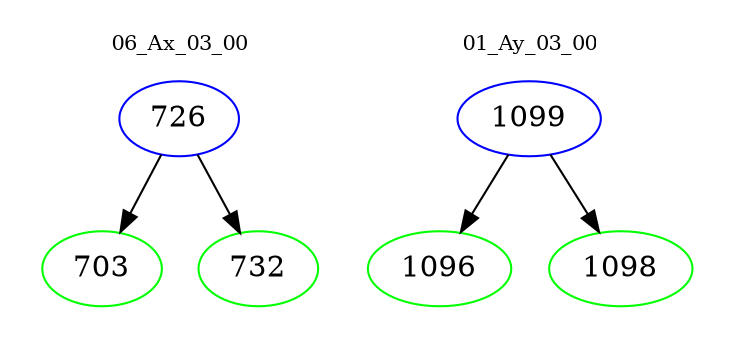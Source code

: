 digraph{
subgraph cluster_0 {
color = white
label = "06_Ax_03_00";
fontsize=10;
T0_726 [label="726", color="blue"]
T0_726 -> T0_703 [color="black"]
T0_703 [label="703", color="green"]
T0_726 -> T0_732 [color="black"]
T0_732 [label="732", color="green"]
}
subgraph cluster_1 {
color = white
label = "01_Ay_03_00";
fontsize=10;
T1_1099 [label="1099", color="blue"]
T1_1099 -> T1_1096 [color="black"]
T1_1096 [label="1096", color="green"]
T1_1099 -> T1_1098 [color="black"]
T1_1098 [label="1098", color="green"]
}
}
